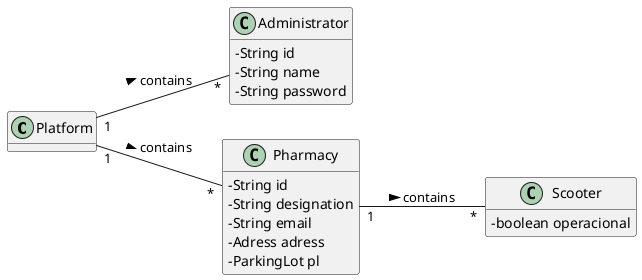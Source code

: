 @startuml
skinparam classAttributeIconSize 0
hide methods
left to right direction


class Platform{
}

class Administrator{
  -String id
  -String name
  -String password
}

class Scooter {
  -boolean operacional
}

class Pharmacy {
  -String id
  -String designation
  -String email
  -Adress adress
  -ParkingLot pl
}

Platform"1" -- "*"Pharmacy : contains >
Platform"1" -- "*"Administrator : contains >
Pharmacy"1" -- "*"Scooter : contains >


@enduml
